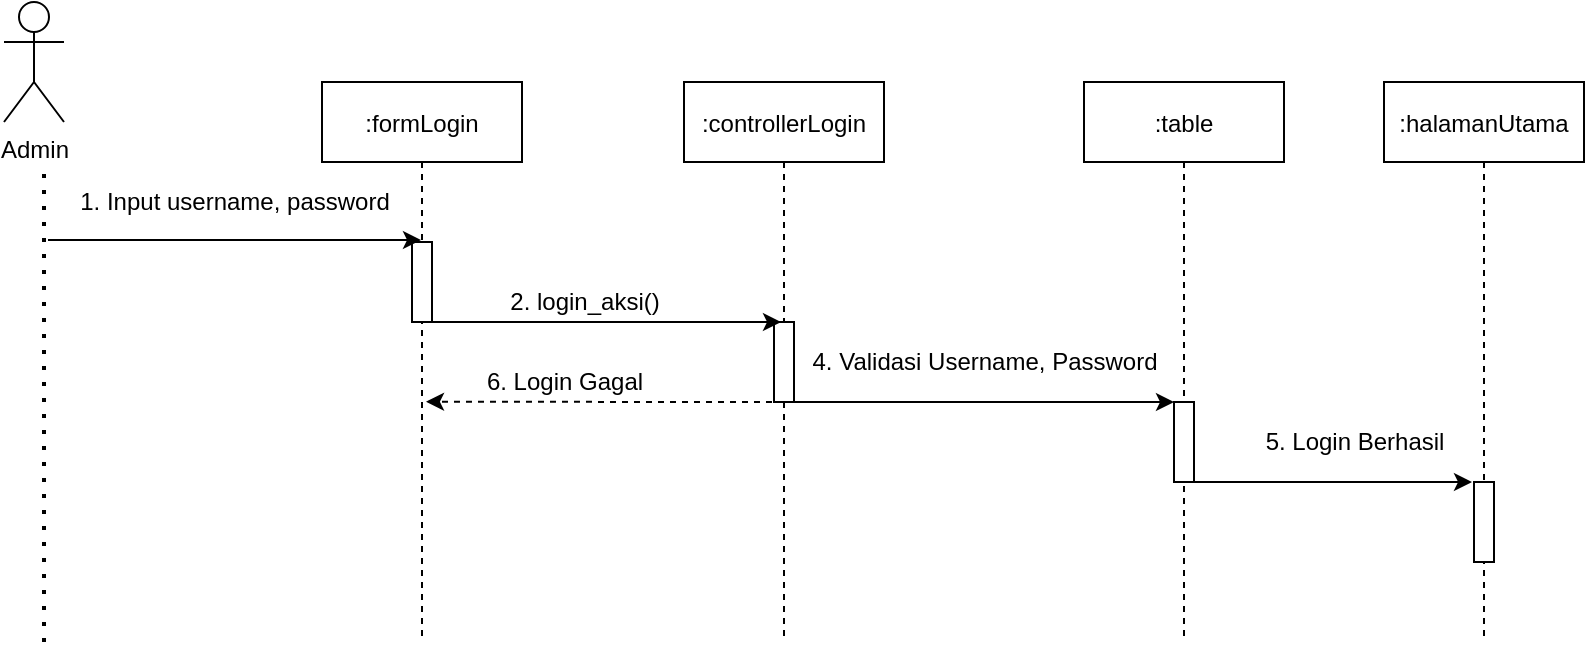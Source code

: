 <mxfile version="13.6.9" type="device"><diagram id="kgpKYQtTHZ0yAKxKKP6v" name="Page-1"><mxGraphModel dx="1422" dy="830" grid="1" gridSize="10" guides="1" tooltips="1" connect="1" arrows="1" fold="1" page="1" pageScale="1" pageWidth="850" pageHeight="1100" math="0" shadow="0"><root><mxCell id="0"/><mxCell id="1" parent="0"/><mxCell id="3nuBFxr9cyL0pnOWT2aG-5" value=":formLogin" style="shape=umlLifeline;perimeter=lifelinePerimeter;container=1;collapsible=0;recursiveResize=0;rounded=0;shadow=0;strokeWidth=1;" parent="1" vertex="1"><mxGeometry x="299" y="80" width="100" height="280" as="geometry"/></mxCell><mxCell id="3nuBFxr9cyL0pnOWT2aG-6" value="" style="points=[];perimeter=orthogonalPerimeter;rounded=0;shadow=0;strokeWidth=1;" parent="3nuBFxr9cyL0pnOWT2aG-5" vertex="1"><mxGeometry x="45" y="80" width="10" height="40" as="geometry"/></mxCell><mxCell id="rht58CYH5kIRRmQ7uACK-1" value="" style="endArrow=classic;html=1;" edge="1" parent="1" target="3nuBFxr9cyL0pnOWT2aG-5"><mxGeometry width="50" height="50" relative="1" as="geometry"><mxPoint x="162" y="159" as="sourcePoint"/><mxPoint x="220" y="110" as="targetPoint"/></mxGeometry></mxCell><mxCell id="rht58CYH5kIRRmQ7uACK-2" value="1. Input username, password" style="text;html=1;align=center;verticalAlign=middle;resizable=0;points=[];autosize=1;" vertex="1" parent="1"><mxGeometry x="165" y="130" width="180" height="20" as="geometry"/></mxCell><mxCell id="rht58CYH5kIRRmQ7uACK-3" value=":controllerLogin" style="shape=umlLifeline;perimeter=lifelinePerimeter;container=1;collapsible=0;recursiveResize=0;rounded=0;shadow=0;strokeWidth=1;" vertex="1" parent="1"><mxGeometry x="480" y="80" width="100" height="280" as="geometry"/></mxCell><mxCell id="rht58CYH5kIRRmQ7uACK-4" value="" style="points=[];perimeter=orthogonalPerimeter;rounded=0;shadow=0;strokeWidth=1;" vertex="1" parent="rht58CYH5kIRRmQ7uACK-3"><mxGeometry x="45" y="120" width="10" height="40" as="geometry"/></mxCell><mxCell id="rht58CYH5kIRRmQ7uACK-5" value="" style="endArrow=classic;html=1;" edge="1" parent="1"><mxGeometry width="50" height="50" relative="1" as="geometry"><mxPoint x="350" y="200" as="sourcePoint"/><mxPoint x="528.5" y="200" as="targetPoint"/></mxGeometry></mxCell><mxCell id="rht58CYH5kIRRmQ7uACK-6" value="2. login_aksi()" style="text;html=1;align=center;verticalAlign=middle;resizable=0;points=[];autosize=1;" vertex="1" parent="1"><mxGeometry x="385" y="180" width="90" height="20" as="geometry"/></mxCell><mxCell id="rht58CYH5kIRRmQ7uACK-12" value="4. Validasi Username, Password" style="text;html=1;align=center;verticalAlign=middle;resizable=0;points=[];autosize=1;" vertex="1" parent="1"><mxGeometry x="530" y="210" width="200" height="20" as="geometry"/></mxCell><mxCell id="rht58CYH5kIRRmQ7uACK-15" value=":table" style="shape=umlLifeline;perimeter=lifelinePerimeter;container=1;collapsible=0;recursiveResize=0;rounded=0;shadow=0;strokeWidth=1;" vertex="1" parent="1"><mxGeometry x="680" y="80" width="100" height="280" as="geometry"/></mxCell><mxCell id="rht58CYH5kIRRmQ7uACK-16" value="" style="points=[];perimeter=orthogonalPerimeter;rounded=0;shadow=0;strokeWidth=1;" vertex="1" parent="rht58CYH5kIRRmQ7uACK-15"><mxGeometry x="45" y="160" width="10" height="40" as="geometry"/></mxCell><mxCell id="rht58CYH5kIRRmQ7uACK-18" value="5. Login Berhasil" style="text;html=1;align=center;verticalAlign=middle;resizable=0;points=[];autosize=1;" vertex="1" parent="1"><mxGeometry x="760" y="250" width="110" height="20" as="geometry"/></mxCell><mxCell id="rht58CYH5kIRRmQ7uACK-33" value="" style="endArrow=classic;html=1;" edge="1" parent="1" target="rht58CYH5kIRRmQ7uACK-16"><mxGeometry width="50" height="50" relative="1" as="geometry"><mxPoint x="530" y="240" as="sourcePoint"/><mxPoint x="580" y="190" as="targetPoint"/></mxGeometry></mxCell><mxCell id="rht58CYH5kIRRmQ7uACK-34" value=":halamanUtama" style="shape=umlLifeline;perimeter=lifelinePerimeter;container=1;collapsible=0;recursiveResize=0;rounded=0;shadow=0;strokeWidth=1;" vertex="1" parent="1"><mxGeometry x="830" y="80" width="100" height="280" as="geometry"/></mxCell><mxCell id="rht58CYH5kIRRmQ7uACK-35" value="" style="points=[];perimeter=orthogonalPerimeter;rounded=0;shadow=0;strokeWidth=1;" vertex="1" parent="rht58CYH5kIRRmQ7uACK-34"><mxGeometry x="45" y="200" width="10" height="40" as="geometry"/></mxCell><mxCell id="rht58CYH5kIRRmQ7uACK-37" value="" style="endArrow=classic;html=1;entryX=-0.1;entryY=0;entryDx=0;entryDy=0;entryPerimeter=0;" edge="1" parent="1" target="rht58CYH5kIRRmQ7uACK-35"><mxGeometry width="50" height="50" relative="1" as="geometry"><mxPoint x="730" y="280" as="sourcePoint"/><mxPoint x="780" y="230" as="targetPoint"/></mxGeometry></mxCell><mxCell id="rht58CYH5kIRRmQ7uACK-38" value="Admin" style="shape=umlActor;verticalLabelPosition=bottom;verticalAlign=top;html=1;outlineConnect=0;" vertex="1" parent="1"><mxGeometry x="140" y="40" width="30" height="60" as="geometry"/></mxCell><mxCell id="rht58CYH5kIRRmQ7uACK-40" value="" style="endArrow=none;dashed=1;html=1;dashPattern=1 3;strokeWidth=2;" edge="1" parent="1"><mxGeometry width="50" height="50" relative="1" as="geometry"><mxPoint x="160" y="360" as="sourcePoint"/><mxPoint x="160" y="120" as="targetPoint"/></mxGeometry></mxCell><mxCell id="rht58CYH5kIRRmQ7uACK-41" value="" style="endArrow=classic;html=1;entryX=0.52;entryY=0.571;entryDx=0;entryDy=0;entryPerimeter=0;dashed=1;" edge="1" parent="1" target="3nuBFxr9cyL0pnOWT2aG-5"><mxGeometry width="50" height="50" relative="1" as="geometry"><mxPoint x="530" y="240" as="sourcePoint"/><mxPoint x="580" y="190" as="targetPoint"/></mxGeometry></mxCell><mxCell id="rht58CYH5kIRRmQ7uACK-42" value="6. Login Gagal" style="text;html=1;align=center;verticalAlign=middle;resizable=0;points=[];autosize=1;" vertex="1" parent="1"><mxGeometry x="370" y="220" width="100" height="20" as="geometry"/></mxCell></root></mxGraphModel></diagram></mxfile>